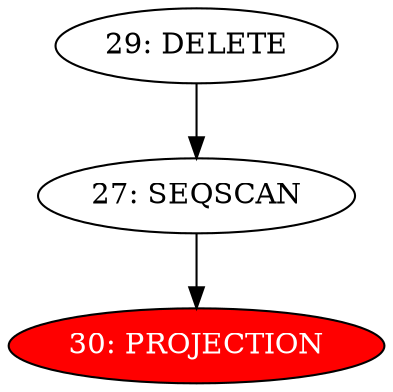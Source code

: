 digraph name {
27 [label="27: SEQSCAN" ];
27 -> 30;
30 [label="30: PROJECTION" fontcolor="white" style="filled" fillcolor="red"];
29 [label="29: DELETE" ];
29 -> 27;

}

